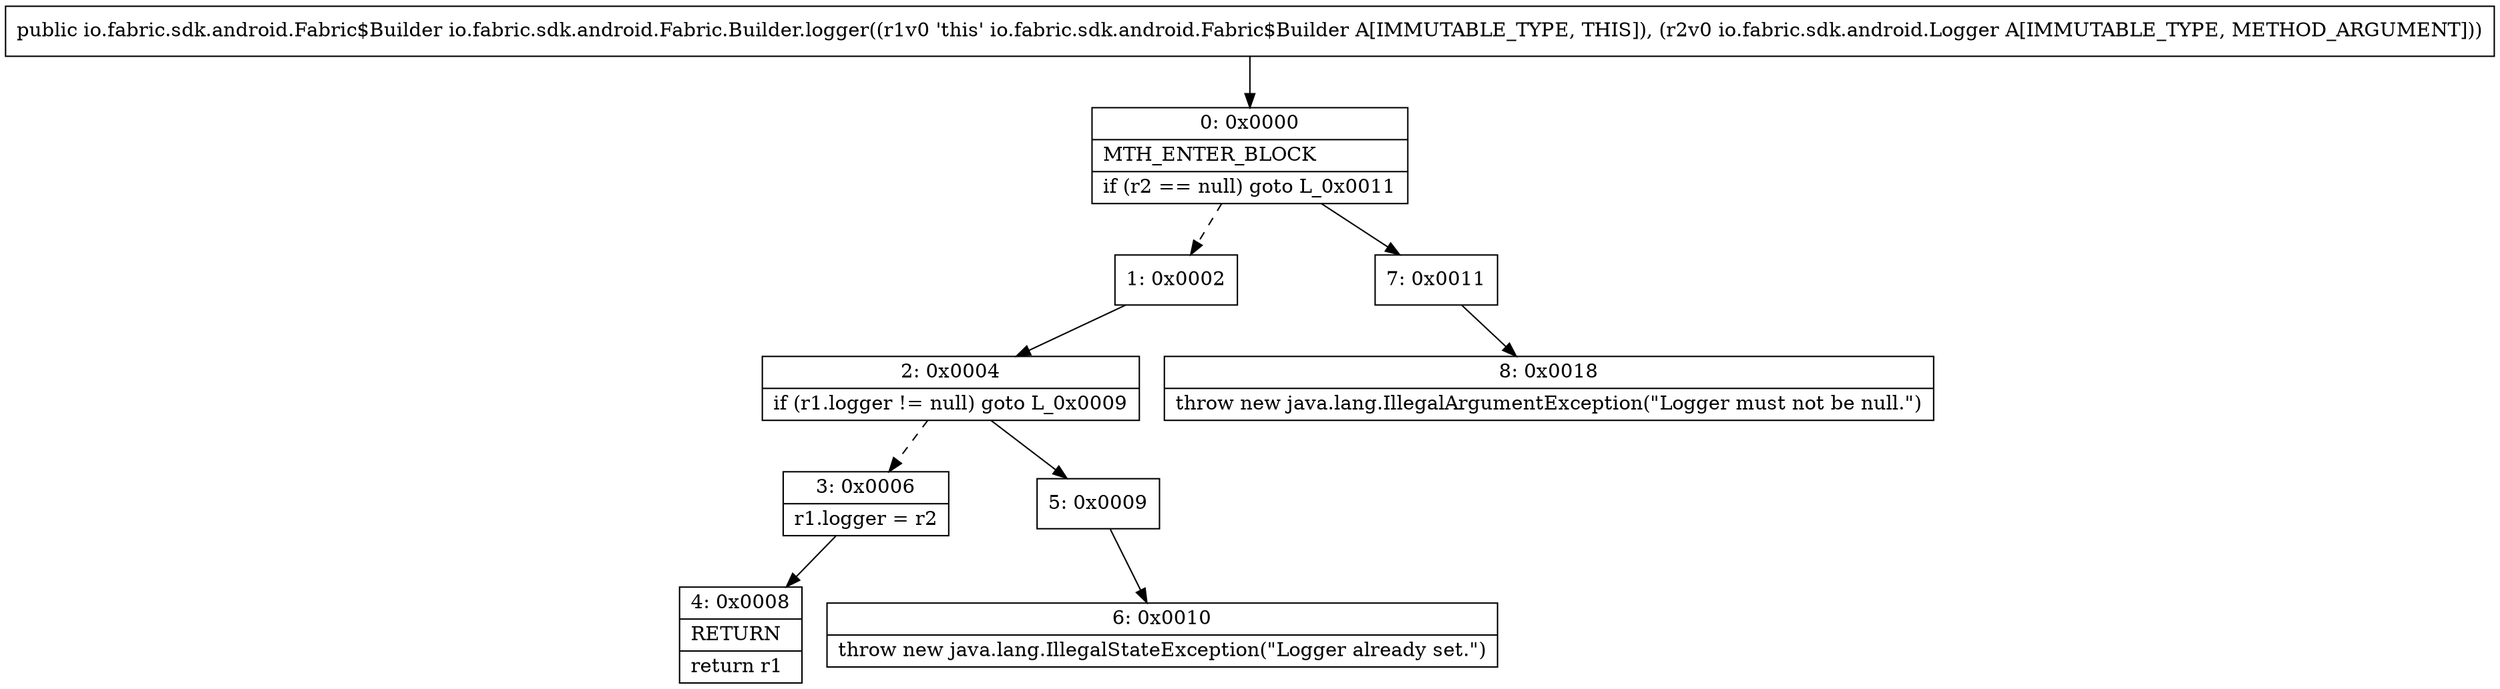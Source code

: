 digraph "CFG forio.fabric.sdk.android.Fabric.Builder.logger(Lio\/fabric\/sdk\/android\/Logger;)Lio\/fabric\/sdk\/android\/Fabric$Builder;" {
Node_0 [shape=record,label="{0\:\ 0x0000|MTH_ENTER_BLOCK\l|if (r2 == null) goto L_0x0011\l}"];
Node_1 [shape=record,label="{1\:\ 0x0002}"];
Node_2 [shape=record,label="{2\:\ 0x0004|if (r1.logger != null) goto L_0x0009\l}"];
Node_3 [shape=record,label="{3\:\ 0x0006|r1.logger = r2\l}"];
Node_4 [shape=record,label="{4\:\ 0x0008|RETURN\l|return r1\l}"];
Node_5 [shape=record,label="{5\:\ 0x0009}"];
Node_6 [shape=record,label="{6\:\ 0x0010|throw new java.lang.IllegalStateException(\"Logger already set.\")\l}"];
Node_7 [shape=record,label="{7\:\ 0x0011}"];
Node_8 [shape=record,label="{8\:\ 0x0018|throw new java.lang.IllegalArgumentException(\"Logger must not be null.\")\l}"];
MethodNode[shape=record,label="{public io.fabric.sdk.android.Fabric$Builder io.fabric.sdk.android.Fabric.Builder.logger((r1v0 'this' io.fabric.sdk.android.Fabric$Builder A[IMMUTABLE_TYPE, THIS]), (r2v0 io.fabric.sdk.android.Logger A[IMMUTABLE_TYPE, METHOD_ARGUMENT])) }"];
MethodNode -> Node_0;
Node_0 -> Node_1[style=dashed];
Node_0 -> Node_7;
Node_1 -> Node_2;
Node_2 -> Node_3[style=dashed];
Node_2 -> Node_5;
Node_3 -> Node_4;
Node_5 -> Node_6;
Node_7 -> Node_8;
}

